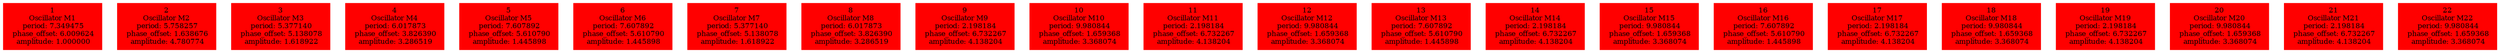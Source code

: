  digraph g{ forcelabels=true;
1 [label=<1<BR />Oscillator M1<BR /> period: 7.349475<BR /> phase_offset: 6.009624<BR /> amplitude: 1.000000>, shape=box,color=red,style=filled,fontsize=8];2 [label=<2<BR />Oscillator M2<BR /> period: 5.758257<BR /> phase_offset: 1.638676<BR /> amplitude: 4.780774>, shape=box,color=red,style=filled,fontsize=8];3 [label=<3<BR />Oscillator M3<BR /> period: 5.377140<BR /> phase_offset: 5.138078<BR /> amplitude: 1.618922>, shape=box,color=red,style=filled,fontsize=8];4 [label=<4<BR />Oscillator M4<BR /> period: 6.017873<BR /> phase_offset: 3.826390<BR /> amplitude: 3.286519>, shape=box,color=red,style=filled,fontsize=8];5 [label=<5<BR />Oscillator M5<BR /> period: 7.607892<BR /> phase_offset: 5.610790<BR /> amplitude: 1.445898>, shape=box,color=red,style=filled,fontsize=8];6 [label=<6<BR />Oscillator M6<BR /> period: 7.607892<BR /> phase_offset: 5.610790<BR /> amplitude: 1.445898>, shape=box,color=red,style=filled,fontsize=8];7 [label=<7<BR />Oscillator M7<BR /> period: 5.377140<BR /> phase_offset: 5.138078<BR /> amplitude: 1.618922>, shape=box,color=red,style=filled,fontsize=8];8 [label=<8<BR />Oscillator M8<BR /> period: 6.017873<BR /> phase_offset: 3.826390<BR /> amplitude: 3.286519>, shape=box,color=red,style=filled,fontsize=8];9 [label=<9<BR />Oscillator M9<BR /> period: 2.198184<BR /> phase_offset: 6.732267<BR /> amplitude: 4.138204>, shape=box,color=red,style=filled,fontsize=8];10 [label=<10<BR />Oscillator M10<BR /> period: 9.980844<BR /> phase_offset: 1.659368<BR /> amplitude: 3.368074>, shape=box,color=red,style=filled,fontsize=8];11 [label=<11<BR />Oscillator M11<BR /> period: 2.198184<BR /> phase_offset: 6.732267<BR /> amplitude: 4.138204>, shape=box,color=red,style=filled,fontsize=8];12 [label=<12<BR />Oscillator M12<BR /> period: 9.980844<BR /> phase_offset: 1.659368<BR /> amplitude: 3.368074>, shape=box,color=red,style=filled,fontsize=8];13 [label=<13<BR />Oscillator M13<BR /> period: 7.607892<BR /> phase_offset: 5.610790<BR /> amplitude: 1.445898>, shape=box,color=red,style=filled,fontsize=8];14 [label=<14<BR />Oscillator M14<BR /> period: 2.198184<BR /> phase_offset: 6.732267<BR /> amplitude: 4.138204>, shape=box,color=red,style=filled,fontsize=8];15 [label=<15<BR />Oscillator M15<BR /> period: 9.980844<BR /> phase_offset: 1.659368<BR /> amplitude: 3.368074>, shape=box,color=red,style=filled,fontsize=8];16 [label=<16<BR />Oscillator M16<BR /> period: 7.607892<BR /> phase_offset: 5.610790<BR /> amplitude: 1.445898>, shape=box,color=red,style=filled,fontsize=8];17 [label=<17<BR />Oscillator M17<BR /> period: 2.198184<BR /> phase_offset: 6.732267<BR /> amplitude: 4.138204>, shape=box,color=red,style=filled,fontsize=8];18 [label=<18<BR />Oscillator M18<BR /> period: 9.980844<BR /> phase_offset: 1.659368<BR /> amplitude: 3.368074>, shape=box,color=red,style=filled,fontsize=8];19 [label=<19<BR />Oscillator M19<BR /> period: 2.198184<BR /> phase_offset: 6.732267<BR /> amplitude: 4.138204>, shape=box,color=red,style=filled,fontsize=8];20 [label=<20<BR />Oscillator M20<BR /> period: 9.980844<BR /> phase_offset: 1.659368<BR /> amplitude: 3.368074>, shape=box,color=red,style=filled,fontsize=8];21 [label=<21<BR />Oscillator M21<BR /> period: 2.198184<BR /> phase_offset: 6.732267<BR /> amplitude: 4.138204>, shape=box,color=red,style=filled,fontsize=8];22 [label=<22<BR />Oscillator M22<BR /> period: 9.980844<BR /> phase_offset: 1.659368<BR /> amplitude: 3.368074>, shape=box,color=red,style=filled,fontsize=8]; }
